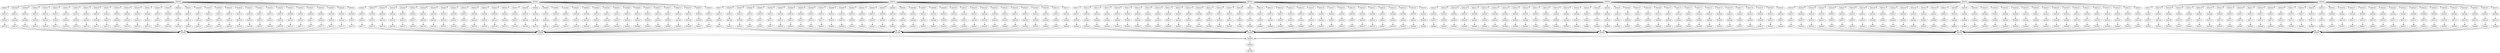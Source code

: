 digraph {
	ID00000 -> ID00007 ;
	ID00000 -> ID00008 ;
	ID00000 -> ID00009 ;
	ID00000 -> ID00010 ;
	ID00000 -> ID00011 ;
	ID00000 -> ID00012 ;
	ID00000 -> ID00013 ;
	ID00000 -> ID00014 ;
	ID00000 -> ID00015 ;
	ID00000 -> ID00016 ;
	ID00000 -> ID00017 ;
	ID00000 -> ID00018 ;
	ID00000 -> ID00019 ;
	ID00000 -> ID00020 ;
	ID00000 -> ID00021 ;
	ID00000 -> ID00022 ;
	ID00000 -> ID00023 ;
	ID00000 -> ID00024 ;
	ID00000 -> ID00025 ;
	ID00000 -> ID00026 ;
	ID00000 -> ID00027 ;
	ID00000 -> ID00028 ;
	ID00000 -> ID00029 ;
	ID00000 -> ID00030 ;
	ID00000 -> ID00031 ;
	ID00000 -> ID00032 ;
	ID00000 -> ID00033 ;
	ID00000 -> ID00034 ;
	ID00000 -> ID00035 ;
	ID00000 -> ID00036 ;
	ID00000 -> ID00037 ;
	ID00000 -> ID00038 ;
	ID00000 -> ID00039 ;
	ID00000 -> ID00040 ;
	ID00000 -> ID00041 ;
	ID00001 -> ID00042 ;
	ID00001 -> ID00043 ;
	ID00001 -> ID00044 ;
	ID00001 -> ID00045 ;
	ID00001 -> ID00046 ;
	ID00001 -> ID00047 ;
	ID00001 -> ID00048 ;
	ID00001 -> ID00049 ;
	ID00001 -> ID00050 ;
	ID00001 -> ID00051 ;
	ID00001 -> ID00052 ;
	ID00001 -> ID00053 ;
	ID00001 -> ID00054 ;
	ID00001 -> ID00055 ;
	ID00001 -> ID00056 ;
	ID00001 -> ID00057 ;
	ID00001 -> ID00058 ;
	ID00001 -> ID00059 ;
	ID00001 -> ID00060 ;
	ID00001 -> ID00061 ;
	ID00001 -> ID00062 ;
	ID00001 -> ID00063 ;
	ID00001 -> ID00064 ;
	ID00001 -> ID00065 ;
	ID00001 -> ID00066 ;
	ID00001 -> ID00067 ;
	ID00001 -> ID00068 ;
	ID00001 -> ID00069 ;
	ID00001 -> ID00070 ;
	ID00001 -> ID00071 ;
	ID00001 -> ID00072 ;
	ID00001 -> ID00073 ;
	ID00001 -> ID00074 ;
	ID00001 -> ID00075 ;
	ID00001 -> ID00076 ;
	ID00002 -> ID00077 ;
	ID00002 -> ID00078 ;
	ID00002 -> ID00079 ;
	ID00002 -> ID00080 ;
	ID00002 -> ID00081 ;
	ID00002 -> ID00082 ;
	ID00002 -> ID00083 ;
	ID00002 -> ID00084 ;
	ID00002 -> ID00085 ;
	ID00002 -> ID00086 ;
	ID00002 -> ID00087 ;
	ID00002 -> ID00088 ;
	ID00002 -> ID00089 ;
	ID00002 -> ID00090 ;
	ID00002 -> ID00091 ;
	ID00002 -> ID00092 ;
	ID00002 -> ID00093 ;
	ID00002 -> ID00094 ;
	ID00002 -> ID00095 ;
	ID00002 -> ID00096 ;
	ID00002 -> ID00097 ;
	ID00002 -> ID00098 ;
	ID00002 -> ID00099 ;
	ID00002 -> ID00100 ;
	ID00002 -> ID00101 ;
	ID00002 -> ID00102 ;
	ID00002 -> ID00103 ;
	ID00002 -> ID00104 ;
	ID00002 -> ID00105 ;
	ID00002 -> ID00106 ;
	ID00002 -> ID00107 ;
	ID00002 -> ID00108 ;
	ID00002 -> ID00109 ;
	ID00002 -> ID00110 ;
	ID00002 -> ID00111 ;
	ID00003 -> ID00112 ;
	ID00003 -> ID00113 ;
	ID00003 -> ID00114 ;
	ID00003 -> ID00115 ;
	ID00003 -> ID00116 ;
	ID00003 -> ID00117 ;
	ID00003 -> ID00118 ;
	ID00003 -> ID00119 ;
	ID00003 -> ID00120 ;
	ID00003 -> ID00121 ;
	ID00003 -> ID00122 ;
	ID00003 -> ID00123 ;
	ID00003 -> ID00124 ;
	ID00003 -> ID00125 ;
	ID00003 -> ID00126 ;
	ID00003 -> ID00127 ;
	ID00003 -> ID00128 ;
	ID00003 -> ID00129 ;
	ID00003 -> ID00130 ;
	ID00003 -> ID00131 ;
	ID00003 -> ID00132 ;
	ID00003 -> ID00133 ;
	ID00003 -> ID00134 ;
	ID00003 -> ID00135 ;
	ID00003 -> ID00136 ;
	ID00003 -> ID00137 ;
	ID00003 -> ID00138 ;
	ID00003 -> ID00139 ;
	ID00003 -> ID00140 ;
	ID00003 -> ID00141 ;
	ID00003 -> ID00142 ;
	ID00003 -> ID00143 ;
	ID00003 -> ID00144 ;
	ID00003 -> ID00145 ;
	ID00003 -> ID00146 ;
	ID00004 -> ID00147 ;
	ID00004 -> ID00148 ;
	ID00004 -> ID00149 ;
	ID00004 -> ID00150 ;
	ID00004 -> ID00151 ;
	ID00004 -> ID00152 ;
	ID00004 -> ID00153 ;
	ID00004 -> ID00154 ;
	ID00004 -> ID00155 ;
	ID00004 -> ID00156 ;
	ID00004 -> ID00157 ;
	ID00004 -> ID00158 ;
	ID00004 -> ID00159 ;
	ID00004 -> ID00160 ;
	ID00004 -> ID00161 ;
	ID00004 -> ID00162 ;
	ID00004 -> ID00163 ;
	ID00004 -> ID00164 ;
	ID00004 -> ID00165 ;
	ID00004 -> ID00166 ;
	ID00004 -> ID00167 ;
	ID00004 -> ID00168 ;
	ID00004 -> ID00169 ;
	ID00004 -> ID00170 ;
	ID00004 -> ID00171 ;
	ID00004 -> ID00172 ;
	ID00004 -> ID00173 ;
	ID00004 -> ID00174 ;
	ID00004 -> ID00175 ;
	ID00004 -> ID00176 ;
	ID00004 -> ID00177 ;
	ID00004 -> ID00178 ;
	ID00004 -> ID00179 ;
	ID00004 -> ID00180 ;
	ID00004 -> ID00181 ;
	ID00005 -> ID00182 ;
	ID00005 -> ID00183 ;
	ID00005 -> ID00184 ;
	ID00005 -> ID00185 ;
	ID00005 -> ID00186 ;
	ID00005 -> ID00187 ;
	ID00005 -> ID00188 ;
	ID00005 -> ID00189 ;
	ID00005 -> ID00190 ;
	ID00005 -> ID00191 ;
	ID00005 -> ID00192 ;
	ID00005 -> ID00193 ;
	ID00005 -> ID00194 ;
	ID00005 -> ID00195 ;
	ID00005 -> ID00196 ;
	ID00005 -> ID00197 ;
	ID00005 -> ID00198 ;
	ID00005 -> ID00199 ;
	ID00005 -> ID00200 ;
	ID00005 -> ID00201 ;
	ID00005 -> ID00202 ;
	ID00005 -> ID00203 ;
	ID00005 -> ID00204 ;
	ID00005 -> ID00205 ;
	ID00005 -> ID00206 ;
	ID00005 -> ID00207 ;
	ID00005 -> ID00208 ;
	ID00005 -> ID00209 ;
	ID00005 -> ID00210 ;
	ID00005 -> ID00211 ;
	ID00005 -> ID00212 ;
	ID00005 -> ID00213 ;
	ID00005 -> ID00214 ;
	ID00005 -> ID00215 ;
	ID00005 -> ID00216 ;
	ID00006 -> ID00217 ;
	ID00006 -> ID00218 ;
	ID00006 -> ID00219 ;
	ID00006 -> ID00220 ;
	ID00006 -> ID00221 ;
	ID00006 -> ID00222 ;
	ID00006 -> ID00223 ;
	ID00006 -> ID00224 ;
	ID00006 -> ID00225 ;
	ID00006 -> ID00226 ;
	ID00006 -> ID00227 ;
	ID00006 -> ID00228 ;
	ID00006 -> ID00229 ;
	ID00006 -> ID00230 ;
	ID00006 -> ID00231 ;
	ID00006 -> ID00232 ;
	ID00006 -> ID00233 ;
	ID00006 -> ID00234 ;
	ID00006 -> ID00235 ;
	ID00006 -> ID00236 ;
	ID00006 -> ID00237 ;
	ID00006 -> ID00238 ;
	ID00006 -> ID00239 ;
	ID00006 -> ID00240 ;
	ID00006 -> ID00241 ;
	ID00006 -> ID00242 ;
	ID00006 -> ID00243 ;
	ID00006 -> ID00244 ;
	ID00006 -> ID00245 ;
	ID00006 -> ID00246 ;
	ID00006 -> ID00247 ;
	ID00006 -> ID00248 ;
	ID00006 -> ID00249 ;
	ID00006 -> ID00250 ;
	ID00006 -> ID00251 ;
	ID00007 -> ID00252 ;
	ID00008 -> ID00253 ;
	ID00009 -> ID00254 ;
	ID00010 -> ID00255 ;
	ID00011 -> ID00256 ;
	ID00012 -> ID00257 ;
	ID00013 -> ID00258 ;
	ID00014 -> ID00259 ;
	ID00015 -> ID00260 ;
	ID00016 -> ID00261 ;
	ID00017 -> ID00262 ;
	ID00018 -> ID00263 ;
	ID00019 -> ID00264 ;
	ID00020 -> ID00265 ;
	ID00021 -> ID00266 ;
	ID00022 -> ID00267 ;
	ID00023 -> ID00268 ;
	ID00024 -> ID00269 ;
	ID00025 -> ID00270 ;
	ID00026 -> ID00271 ;
	ID00027 -> ID00272 ;
	ID00028 -> ID00273 ;
	ID00029 -> ID00274 ;
	ID00030 -> ID00275 ;
	ID00031 -> ID00276 ;
	ID00032 -> ID00277 ;
	ID00033 -> ID00278 ;
	ID00034 -> ID00279 ;
	ID00035 -> ID00280 ;
	ID00036 -> ID00281 ;
	ID00037 -> ID00282 ;
	ID00038 -> ID00283 ;
	ID00039 -> ID00284 ;
	ID00040 -> ID00285 ;
	ID00041 -> ID00286 ;
	ID00042 -> ID00287 ;
	ID00043 -> ID00288 ;
	ID00044 -> ID00289 ;
	ID00045 -> ID00290 ;
	ID00046 -> ID00291 ;
	ID00047 -> ID00292 ;
	ID00048 -> ID00293 ;
	ID00049 -> ID00294 ;
	ID00050 -> ID00295 ;
	ID00051 -> ID00296 ;
	ID00052 -> ID00297 ;
	ID00053 -> ID00298 ;
	ID00054 -> ID00299 ;
	ID00055 -> ID00300 ;
	ID00056 -> ID00301 ;
	ID00057 -> ID00302 ;
	ID00058 -> ID00303 ;
	ID00059 -> ID00304 ;
	ID00060 -> ID00305 ;
	ID00061 -> ID00306 ;
	ID00062 -> ID00307 ;
	ID00063 -> ID00308 ;
	ID00064 -> ID00309 ;
	ID00065 -> ID00310 ;
	ID00066 -> ID00311 ;
	ID00067 -> ID00312 ;
	ID00068 -> ID00313 ;
	ID00069 -> ID00314 ;
	ID00070 -> ID00315 ;
	ID00071 -> ID00316 ;
	ID00072 -> ID00317 ;
	ID00073 -> ID00318 ;
	ID00074 -> ID00319 ;
	ID00075 -> ID00320 ;
	ID00076 -> ID00321 ;
	ID00077 -> ID00322 ;
	ID00078 -> ID00323 ;
	ID00079 -> ID00324 ;
	ID00080 -> ID00325 ;
	ID00081 -> ID00326 ;
	ID00082 -> ID00327 ;
	ID00083 -> ID00328 ;
	ID00084 -> ID00329 ;
	ID00085 -> ID00330 ;
	ID00086 -> ID00331 ;
	ID00087 -> ID00332 ;
	ID00088 -> ID00333 ;
	ID00089 -> ID00334 ;
	ID00090 -> ID00335 ;
	ID00091 -> ID00336 ;
	ID00092 -> ID00337 ;
	ID00093 -> ID00338 ;
	ID00094 -> ID00339 ;
	ID00095 -> ID00340 ;
	ID00096 -> ID00341 ;
	ID00097 -> ID00342 ;
	ID00098 -> ID00343 ;
	ID00099 -> ID00344 ;
	ID00100 -> ID00345 ;
	ID00101 -> ID00346 ;
	ID00102 -> ID00347 ;
	ID00103 -> ID00348 ;
	ID00104 -> ID00349 ;
	ID00105 -> ID00350 ;
	ID00106 -> ID00351 ;
	ID00107 -> ID00352 ;
	ID00108 -> ID00353 ;
	ID00109 -> ID00354 ;
	ID00110 -> ID00355 ;
	ID00111 -> ID00356 ;
	ID00112 -> ID00357 ;
	ID00113 -> ID00358 ;
	ID00114 -> ID00359 ;
	ID00115 -> ID00360 ;
	ID00116 -> ID00361 ;
	ID00117 -> ID00362 ;
	ID00118 -> ID00363 ;
	ID00119 -> ID00364 ;
	ID00120 -> ID00365 ;
	ID00121 -> ID00366 ;
	ID00122 -> ID00367 ;
	ID00123 -> ID00368 ;
	ID00124 -> ID00369 ;
	ID00125 -> ID00370 ;
	ID00126 -> ID00371 ;
	ID00127 -> ID00372 ;
	ID00128 -> ID00373 ;
	ID00129 -> ID00374 ;
	ID00130 -> ID00375 ;
	ID00131 -> ID00376 ;
	ID00132 -> ID00377 ;
	ID00133 -> ID00378 ;
	ID00134 -> ID00379 ;
	ID00135 -> ID00380 ;
	ID00136 -> ID00381 ;
	ID00137 -> ID00382 ;
	ID00138 -> ID00383 ;
	ID00139 -> ID00384 ;
	ID00140 -> ID00385 ;
	ID00141 -> ID00386 ;
	ID00142 -> ID00387 ;
	ID00143 -> ID00388 ;
	ID00144 -> ID00389 ;
	ID00145 -> ID00390 ;
	ID00146 -> ID00391 ;
	ID00147 -> ID00392 ;
	ID00148 -> ID00393 ;
	ID00149 -> ID00394 ;
	ID00150 -> ID00395 ;
	ID00151 -> ID00396 ;
	ID00152 -> ID00397 ;
	ID00153 -> ID00398 ;
	ID00154 -> ID00399 ;
	ID00155 -> ID00400 ;
	ID00156 -> ID00401 ;
	ID00157 -> ID00402 ;
	ID00158 -> ID00403 ;
	ID00159 -> ID00404 ;
	ID00160 -> ID00405 ;
	ID00161 -> ID00406 ;
	ID00162 -> ID00407 ;
	ID00163 -> ID00408 ;
	ID00164 -> ID00409 ;
	ID00165 -> ID00410 ;
	ID00166 -> ID00411 ;
	ID00167 -> ID00412 ;
	ID00168 -> ID00413 ;
	ID00169 -> ID00414 ;
	ID00170 -> ID00415 ;
	ID00171 -> ID00416 ;
	ID00172 -> ID00417 ;
	ID00173 -> ID00418 ;
	ID00174 -> ID00419 ;
	ID00175 -> ID00420 ;
	ID00176 -> ID00421 ;
	ID00177 -> ID00422 ;
	ID00178 -> ID00423 ;
	ID00179 -> ID00424 ;
	ID00180 -> ID00425 ;
	ID00181 -> ID00426 ;
	ID00182 -> ID00427 ;
	ID00183 -> ID00428 ;
	ID00184 -> ID00429 ;
	ID00185 -> ID00430 ;
	ID00186 -> ID00431 ;
	ID00187 -> ID00432 ;
	ID00188 -> ID00433 ;
	ID00189 -> ID00434 ;
	ID00190 -> ID00435 ;
	ID00191 -> ID00436 ;
	ID00192 -> ID00437 ;
	ID00193 -> ID00438 ;
	ID00194 -> ID00439 ;
	ID00195 -> ID00440 ;
	ID00196 -> ID00441 ;
	ID00197 -> ID00442 ;
	ID00198 -> ID00443 ;
	ID00199 -> ID00444 ;
	ID00200 -> ID00445 ;
	ID00201 -> ID00446 ;
	ID00202 -> ID00447 ;
	ID00203 -> ID00448 ;
	ID00204 -> ID00449 ;
	ID00205 -> ID00450 ;
	ID00206 -> ID00451 ;
	ID00207 -> ID00452 ;
	ID00208 -> ID00453 ;
	ID00209 -> ID00454 ;
	ID00210 -> ID00455 ;
	ID00211 -> ID00456 ;
	ID00212 -> ID00457 ;
	ID00213 -> ID00458 ;
	ID00214 -> ID00459 ;
	ID00215 -> ID00460 ;
	ID00216 -> ID00461 ;
	ID00217 -> ID00462 ;
	ID00218 -> ID00463 ;
	ID00219 -> ID00464 ;
	ID00220 -> ID00465 ;
	ID00221 -> ID00466 ;
	ID00222 -> ID00467 ;
	ID00223 -> ID00468 ;
	ID00224 -> ID00469 ;
	ID00225 -> ID00470 ;
	ID00226 -> ID00471 ;
	ID00227 -> ID00472 ;
	ID00228 -> ID00473 ;
	ID00229 -> ID00474 ;
	ID00230 -> ID00475 ;
	ID00231 -> ID00476 ;
	ID00232 -> ID00477 ;
	ID00233 -> ID00478 ;
	ID00234 -> ID00479 ;
	ID00235 -> ID00480 ;
	ID00236 -> ID00481 ;
	ID00237 -> ID00482 ;
	ID00238 -> ID00483 ;
	ID00239 -> ID00484 ;
	ID00240 -> ID00485 ;
	ID00241 -> ID00486 ;
	ID00242 -> ID00487 ;
	ID00243 -> ID00488 ;
	ID00244 -> ID00489 ;
	ID00245 -> ID00490 ;
	ID00246 -> ID00491 ;
	ID00247 -> ID00492 ;
	ID00248 -> ID00493 ;
	ID00249 -> ID00494 ;
	ID00250 -> ID00495 ;
	ID00251 -> ID00496 ;
	ID00252 -> ID00497 ;
	ID00253 -> ID00498 ;
	ID00254 -> ID00499 ;
	ID00255 -> ID00500 ;
	ID00256 -> ID00501 ;
	ID00257 -> ID00502 ;
	ID00258 -> ID00503 ;
	ID00259 -> ID00504 ;
	ID00260 -> ID00505 ;
	ID00261 -> ID00506 ;
	ID00262 -> ID00507 ;
	ID00263 -> ID00508 ;
	ID00264 -> ID00509 ;
	ID00265 -> ID00510 ;
	ID00266 -> ID00511 ;
	ID00267 -> ID00512 ;
	ID00268 -> ID00513 ;
	ID00269 -> ID00514 ;
	ID00270 -> ID00515 ;
	ID00271 -> ID00516 ;
	ID00272 -> ID00517 ;
	ID00273 -> ID00518 ;
	ID00274 -> ID00519 ;
	ID00275 -> ID00520 ;
	ID00276 -> ID00521 ;
	ID00277 -> ID00522 ;
	ID00278 -> ID00523 ;
	ID00279 -> ID00524 ;
	ID00280 -> ID00525 ;
	ID00281 -> ID00526 ;
	ID00282 -> ID00527 ;
	ID00283 -> ID00528 ;
	ID00284 -> ID00529 ;
	ID00285 -> ID00530 ;
	ID00286 -> ID00531 ;
	ID00287 -> ID00532 ;
	ID00288 -> ID00533 ;
	ID00289 -> ID00534 ;
	ID00290 -> ID00535 ;
	ID00291 -> ID00536 ;
	ID00292 -> ID00537 ;
	ID00293 -> ID00538 ;
	ID00294 -> ID00539 ;
	ID00295 -> ID00540 ;
	ID00296 -> ID00541 ;
	ID00297 -> ID00542 ;
	ID00298 -> ID00543 ;
	ID00299 -> ID00544 ;
	ID00300 -> ID00545 ;
	ID00301 -> ID00546 ;
	ID00302 -> ID00547 ;
	ID00303 -> ID00548 ;
	ID00304 -> ID00549 ;
	ID00305 -> ID00550 ;
	ID00306 -> ID00551 ;
	ID00307 -> ID00552 ;
	ID00308 -> ID00553 ;
	ID00309 -> ID00554 ;
	ID00310 -> ID00555 ;
	ID00311 -> ID00556 ;
	ID00312 -> ID00557 ;
	ID00313 -> ID00558 ;
	ID00314 -> ID00559 ;
	ID00315 -> ID00560 ;
	ID00316 -> ID00561 ;
	ID00317 -> ID00562 ;
	ID00318 -> ID00563 ;
	ID00319 -> ID00564 ;
	ID00320 -> ID00565 ;
	ID00321 -> ID00566 ;
	ID00322 -> ID00567 ;
	ID00323 -> ID00568 ;
	ID00324 -> ID00569 ;
	ID00325 -> ID00570 ;
	ID00326 -> ID00571 ;
	ID00327 -> ID00572 ;
	ID00328 -> ID00573 ;
	ID00329 -> ID00574 ;
	ID00330 -> ID00575 ;
	ID00331 -> ID00576 ;
	ID00332 -> ID00577 ;
	ID00333 -> ID00578 ;
	ID00334 -> ID00579 ;
	ID00335 -> ID00580 ;
	ID00336 -> ID00581 ;
	ID00337 -> ID00582 ;
	ID00338 -> ID00583 ;
	ID00339 -> ID00584 ;
	ID00340 -> ID00585 ;
	ID00341 -> ID00586 ;
	ID00342 -> ID00587 ;
	ID00343 -> ID00588 ;
	ID00344 -> ID00589 ;
	ID00345 -> ID00590 ;
	ID00346 -> ID00591 ;
	ID00347 -> ID00592 ;
	ID00348 -> ID00593 ;
	ID00349 -> ID00594 ;
	ID00350 -> ID00595 ;
	ID00351 -> ID00596 ;
	ID00352 -> ID00597 ;
	ID00353 -> ID00598 ;
	ID00354 -> ID00599 ;
	ID00355 -> ID00600 ;
	ID00356 -> ID00601 ;
	ID00357 -> ID00602 ;
	ID00358 -> ID00603 ;
	ID00359 -> ID00604 ;
	ID00360 -> ID00605 ;
	ID00361 -> ID00606 ;
	ID00362 -> ID00607 ;
	ID00363 -> ID00608 ;
	ID00364 -> ID00609 ;
	ID00365 -> ID00610 ;
	ID00366 -> ID00611 ;
	ID00367 -> ID00612 ;
	ID00368 -> ID00613 ;
	ID00369 -> ID00614 ;
	ID00370 -> ID00615 ;
	ID00371 -> ID00616 ;
	ID00372 -> ID00617 ;
	ID00373 -> ID00618 ;
	ID00374 -> ID00619 ;
	ID00375 -> ID00620 ;
	ID00376 -> ID00621 ;
	ID00377 -> ID00622 ;
	ID00378 -> ID00623 ;
	ID00379 -> ID00624 ;
	ID00380 -> ID00625 ;
	ID00381 -> ID00626 ;
	ID00382 -> ID00627 ;
	ID00383 -> ID00628 ;
	ID00384 -> ID00629 ;
	ID00385 -> ID00630 ;
	ID00386 -> ID00631 ;
	ID00387 -> ID00632 ;
	ID00388 -> ID00633 ;
	ID00389 -> ID00634 ;
	ID00390 -> ID00635 ;
	ID00391 -> ID00636 ;
	ID00392 -> ID00637 ;
	ID00393 -> ID00638 ;
	ID00394 -> ID00639 ;
	ID00395 -> ID00640 ;
	ID00396 -> ID00641 ;
	ID00397 -> ID00642 ;
	ID00398 -> ID00643 ;
	ID00399 -> ID00644 ;
	ID00400 -> ID00645 ;
	ID00401 -> ID00646 ;
	ID00402 -> ID00647 ;
	ID00403 -> ID00648 ;
	ID00404 -> ID00649 ;
	ID00405 -> ID00650 ;
	ID00406 -> ID00651 ;
	ID00407 -> ID00652 ;
	ID00408 -> ID00653 ;
	ID00409 -> ID00654 ;
	ID00410 -> ID00655 ;
	ID00411 -> ID00656 ;
	ID00412 -> ID00657 ;
	ID00413 -> ID00658 ;
	ID00414 -> ID00659 ;
	ID00415 -> ID00660 ;
	ID00416 -> ID00661 ;
	ID00417 -> ID00662 ;
	ID00418 -> ID00663 ;
	ID00419 -> ID00664 ;
	ID00420 -> ID00665 ;
	ID00421 -> ID00666 ;
	ID00422 -> ID00667 ;
	ID00423 -> ID00668 ;
	ID00424 -> ID00669 ;
	ID00425 -> ID00670 ;
	ID00426 -> ID00671 ;
	ID00427 -> ID00672 ;
	ID00428 -> ID00673 ;
	ID00429 -> ID00674 ;
	ID00430 -> ID00675 ;
	ID00431 -> ID00676 ;
	ID00432 -> ID00677 ;
	ID00433 -> ID00678 ;
	ID00434 -> ID00679 ;
	ID00435 -> ID00680 ;
	ID00436 -> ID00681 ;
	ID00437 -> ID00682 ;
	ID00438 -> ID00683 ;
	ID00439 -> ID00684 ;
	ID00440 -> ID00685 ;
	ID00441 -> ID00686 ;
	ID00442 -> ID00687 ;
	ID00443 -> ID00688 ;
	ID00444 -> ID00689 ;
	ID00445 -> ID00690 ;
	ID00446 -> ID00691 ;
	ID00447 -> ID00692 ;
	ID00448 -> ID00693 ;
	ID00449 -> ID00694 ;
	ID00450 -> ID00695 ;
	ID00451 -> ID00696 ;
	ID00452 -> ID00697 ;
	ID00453 -> ID00698 ;
	ID00454 -> ID00699 ;
	ID00455 -> ID00700 ;
	ID00456 -> ID00701 ;
	ID00457 -> ID00702 ;
	ID00458 -> ID00703 ;
	ID00459 -> ID00704 ;
	ID00460 -> ID00705 ;
	ID00461 -> ID00706 ;
	ID00462 -> ID00707 ;
	ID00463 -> ID00708 ;
	ID00464 -> ID00709 ;
	ID00465 -> ID00710 ;
	ID00466 -> ID00711 ;
	ID00467 -> ID00712 ;
	ID00468 -> ID00713 ;
	ID00469 -> ID00714 ;
	ID00470 -> ID00715 ;
	ID00471 -> ID00716 ;
	ID00472 -> ID00717 ;
	ID00473 -> ID00718 ;
	ID00474 -> ID00719 ;
	ID00475 -> ID00720 ;
	ID00476 -> ID00721 ;
	ID00477 -> ID00722 ;
	ID00478 -> ID00723 ;
	ID00479 -> ID00724 ;
	ID00480 -> ID00725 ;
	ID00481 -> ID00726 ;
	ID00482 -> ID00727 ;
	ID00483 -> ID00728 ;
	ID00484 -> ID00729 ;
	ID00485 -> ID00730 ;
	ID00486 -> ID00731 ;
	ID00487 -> ID00732 ;
	ID00488 -> ID00733 ;
	ID00489 -> ID00734 ;
	ID00490 -> ID00735 ;
	ID00491 -> ID00736 ;
	ID00492 -> ID00737 ;
	ID00493 -> ID00738 ;
	ID00494 -> ID00739 ;
	ID00495 -> ID00740 ;
	ID00496 -> ID00741 ;
	ID00497 -> ID00742 ;
	ID00498 -> ID00743 ;
	ID00499 -> ID00744 ;
	ID00500 -> ID00745 ;
	ID00501 -> ID00746 ;
	ID00502 -> ID00747 ;
	ID00503 -> ID00748 ;
	ID00504 -> ID00749 ;
	ID00505 -> ID00750 ;
	ID00506 -> ID00751 ;
	ID00507 -> ID00752 ;
	ID00508 -> ID00753 ;
	ID00509 -> ID00754 ;
	ID00510 -> ID00755 ;
	ID00511 -> ID00756 ;
	ID00512 -> ID00757 ;
	ID00513 -> ID00758 ;
	ID00514 -> ID00759 ;
	ID00515 -> ID00760 ;
	ID00516 -> ID00761 ;
	ID00517 -> ID00762 ;
	ID00518 -> ID00763 ;
	ID00519 -> ID00764 ;
	ID00520 -> ID00765 ;
	ID00521 -> ID00766 ;
	ID00522 -> ID00767 ;
	ID00523 -> ID00768 ;
	ID00524 -> ID00769 ;
	ID00525 -> ID00770 ;
	ID00526 -> ID00771 ;
	ID00527 -> ID00772 ;
	ID00528 -> ID00773 ;
	ID00529 -> ID00774 ;
	ID00530 -> ID00775 ;
	ID00531 -> ID00776 ;
	ID00532 -> ID00777 ;
	ID00533 -> ID00778 ;
	ID00534 -> ID00779 ;
	ID00535 -> ID00780 ;
	ID00536 -> ID00781 ;
	ID00537 -> ID00782 ;
	ID00538 -> ID00783 ;
	ID00539 -> ID00784 ;
	ID00540 -> ID00785 ;
	ID00541 -> ID00786 ;
	ID00542 -> ID00787 ;
	ID00543 -> ID00788 ;
	ID00544 -> ID00789 ;
	ID00545 -> ID00790 ;
	ID00546 -> ID00791 ;
	ID00547 -> ID00792 ;
	ID00548 -> ID00793 ;
	ID00549 -> ID00794 ;
	ID00550 -> ID00795 ;
	ID00551 -> ID00796 ;
	ID00552 -> ID00797 ;
	ID00553 -> ID00798 ;
	ID00554 -> ID00799 ;
	ID00555 -> ID00800 ;
	ID00556 -> ID00801 ;
	ID00557 -> ID00802 ;
	ID00558 -> ID00803 ;
	ID00559 -> ID00804 ;
	ID00560 -> ID00805 ;
	ID00561 -> ID00806 ;
	ID00562 -> ID00807 ;
	ID00563 -> ID00808 ;
	ID00564 -> ID00809 ;
	ID00565 -> ID00810 ;
	ID00566 -> ID00811 ;
	ID00567 -> ID00812 ;
	ID00568 -> ID00813 ;
	ID00569 -> ID00814 ;
	ID00570 -> ID00815 ;
	ID00571 -> ID00816 ;
	ID00572 -> ID00817 ;
	ID00573 -> ID00818 ;
	ID00574 -> ID00819 ;
	ID00575 -> ID00820 ;
	ID00576 -> ID00821 ;
	ID00577 -> ID00822 ;
	ID00578 -> ID00823 ;
	ID00579 -> ID00824 ;
	ID00580 -> ID00825 ;
	ID00581 -> ID00826 ;
	ID00582 -> ID00827 ;
	ID00583 -> ID00828 ;
	ID00584 -> ID00829 ;
	ID00585 -> ID00830 ;
	ID00586 -> ID00831 ;
	ID00587 -> ID00832 ;
	ID00588 -> ID00833 ;
	ID00589 -> ID00834 ;
	ID00590 -> ID00835 ;
	ID00591 -> ID00836 ;
	ID00592 -> ID00837 ;
	ID00593 -> ID00838 ;
	ID00594 -> ID00839 ;
	ID00595 -> ID00840 ;
	ID00596 -> ID00841 ;
	ID00597 -> ID00842 ;
	ID00598 -> ID00843 ;
	ID00599 -> ID00844 ;
	ID00600 -> ID00845 ;
	ID00601 -> ID00846 ;
	ID00602 -> ID00847 ;
	ID00603 -> ID00848 ;
	ID00604 -> ID00849 ;
	ID00605 -> ID00850 ;
	ID00606 -> ID00851 ;
	ID00607 -> ID00852 ;
	ID00608 -> ID00853 ;
	ID00609 -> ID00854 ;
	ID00610 -> ID00855 ;
	ID00611 -> ID00856 ;
	ID00612 -> ID00857 ;
	ID00613 -> ID00858 ;
	ID00614 -> ID00859 ;
	ID00615 -> ID00860 ;
	ID00616 -> ID00861 ;
	ID00617 -> ID00862 ;
	ID00618 -> ID00863 ;
	ID00619 -> ID00864 ;
	ID00620 -> ID00865 ;
	ID00621 -> ID00866 ;
	ID00622 -> ID00867 ;
	ID00623 -> ID00868 ;
	ID00624 -> ID00869 ;
	ID00625 -> ID00870 ;
	ID00626 -> ID00871 ;
	ID00627 -> ID00872 ;
	ID00628 -> ID00873 ;
	ID00629 -> ID00874 ;
	ID00630 -> ID00875 ;
	ID00631 -> ID00876 ;
	ID00632 -> ID00877 ;
	ID00633 -> ID00878 ;
	ID00634 -> ID00879 ;
	ID00635 -> ID00880 ;
	ID00636 -> ID00881 ;
	ID00637 -> ID00882 ;
	ID00638 -> ID00883 ;
	ID00639 -> ID00884 ;
	ID00640 -> ID00885 ;
	ID00641 -> ID00886 ;
	ID00642 -> ID00887 ;
	ID00643 -> ID00888 ;
	ID00644 -> ID00889 ;
	ID00645 -> ID00890 ;
	ID00646 -> ID00891 ;
	ID00647 -> ID00892 ;
	ID00648 -> ID00893 ;
	ID00649 -> ID00894 ;
	ID00650 -> ID00895 ;
	ID00651 -> ID00896 ;
	ID00652 -> ID00897 ;
	ID00653 -> ID00898 ;
	ID00654 -> ID00899 ;
	ID00655 -> ID00900 ;
	ID00656 -> ID00901 ;
	ID00657 -> ID00902 ;
	ID00658 -> ID00903 ;
	ID00659 -> ID00904 ;
	ID00660 -> ID00905 ;
	ID00661 -> ID00906 ;
	ID00662 -> ID00907 ;
	ID00663 -> ID00908 ;
	ID00664 -> ID00909 ;
	ID00665 -> ID00910 ;
	ID00666 -> ID00911 ;
	ID00667 -> ID00912 ;
	ID00668 -> ID00913 ;
	ID00669 -> ID00914 ;
	ID00670 -> ID00915 ;
	ID00671 -> ID00916 ;
	ID00672 -> ID00917 ;
	ID00673 -> ID00918 ;
	ID00674 -> ID00919 ;
	ID00675 -> ID00920 ;
	ID00676 -> ID00921 ;
	ID00677 -> ID00922 ;
	ID00678 -> ID00923 ;
	ID00679 -> ID00924 ;
	ID00680 -> ID00925 ;
	ID00681 -> ID00926 ;
	ID00682 -> ID00927 ;
	ID00683 -> ID00928 ;
	ID00684 -> ID00929 ;
	ID00685 -> ID00930 ;
	ID00686 -> ID00931 ;
	ID00687 -> ID00932 ;
	ID00688 -> ID00933 ;
	ID00689 -> ID00934 ;
	ID00690 -> ID00935 ;
	ID00691 -> ID00936 ;
	ID00692 -> ID00937 ;
	ID00693 -> ID00938 ;
	ID00694 -> ID00939 ;
	ID00695 -> ID00940 ;
	ID00696 -> ID00941 ;
	ID00697 -> ID00942 ;
	ID00698 -> ID00943 ;
	ID00699 -> ID00944 ;
	ID00700 -> ID00945 ;
	ID00701 -> ID00946 ;
	ID00702 -> ID00947 ;
	ID00703 -> ID00948 ;
	ID00704 -> ID00949 ;
	ID00705 -> ID00950 ;
	ID00706 -> ID00951 ;
	ID00707 -> ID00952 ;
	ID00708 -> ID00953 ;
	ID00709 -> ID00954 ;
	ID00710 -> ID00955 ;
	ID00711 -> ID00956 ;
	ID00712 -> ID00957 ;
	ID00713 -> ID00958 ;
	ID00714 -> ID00959 ;
	ID00715 -> ID00960 ;
	ID00716 -> ID00961 ;
	ID00717 -> ID00962 ;
	ID00718 -> ID00963 ;
	ID00719 -> ID00964 ;
	ID00720 -> ID00965 ;
	ID00721 -> ID00966 ;
	ID00722 -> ID00967 ;
	ID00723 -> ID00968 ;
	ID00724 -> ID00969 ;
	ID00725 -> ID00970 ;
	ID00726 -> ID00971 ;
	ID00727 -> ID00972 ;
	ID00728 -> ID00973 ;
	ID00729 -> ID00974 ;
	ID00730 -> ID00975 ;
	ID00731 -> ID00976 ;
	ID00732 -> ID00977 ;
	ID00733 -> ID00978 ;
	ID00734 -> ID00979 ;
	ID00735 -> ID00980 ;
	ID00736 -> ID00981 ;
	ID00737 -> ID00982 ;
	ID00738 -> ID00983 ;
	ID00739 -> ID00984 ;
	ID00740 -> ID00985 ;
	ID00741 -> ID00986 ;
	ID00753 -> ID00987 ;
	ID00754 -> ID00987 ;
	ID00751 -> ID00987 ;
	ID00752 -> ID00987 ;
	ID00757 -> ID00987 ;
	ID00758 -> ID00987 ;
	ID00755 -> ID00987 ;
	ID00756 -> ID00987 ;
	ID00750 -> ID00987 ;
	ID00770 -> ID00987 ;
	ID00772 -> ID00987 ;
	ID00771 -> ID00987 ;
	ID00749 -> ID00987 ;
	ID00748 -> ID00987 ;
	ID00774 -> ID00987 ;
	ID00773 -> ID00987 ;
	ID00776 -> ID00987 ;
	ID00775 -> ID00987 ;
	ID00744 -> ID00987 ;
	ID00762 -> ID00987 ;
	ID00745 -> ID00987 ;
	ID00763 -> ID00987 ;
	ID00746 -> ID00987 ;
	ID00764 -> ID00987 ;
	ID00747 -> ID00987 ;
	ID00765 -> ID00987 ;
	ID00766 -> ID00987 ;
	ID00767 -> ID00987 ;
	ID00768 -> ID00987 ;
	ID00742 -> ID00987 ;
	ID00769 -> ID00987 ;
	ID00743 -> ID00987 ;
	ID00760 -> ID00987 ;
	ID00761 -> ID00987 ;
	ID00759 -> ID00987 ;
	ID00790 -> ID00988 ;
	ID00792 -> ID00988 ;
	ID00791 -> ID00988 ;
	ID00794 -> ID00988 ;
	ID00793 -> ID00988 ;
	ID00778 -> ID00988 ;
	ID00796 -> ID00988 ;
	ID00777 -> ID00988 ;
	ID00795 -> ID00988 ;
	ID00798 -> ID00988 ;
	ID00779 -> ID00988 ;
	ID00797 -> ID00988 ;
	ID00799 -> ID00988 ;
	ID00804 -> ID00988 ;
	ID00803 -> ID00988 ;
	ID00806 -> ID00988 ;
	ID00805 -> ID00988 ;
	ID00808 -> ID00988 ;
	ID00800 -> ID00988 ;
	ID00807 -> ID00988 ;
	ID00802 -> ID00988 ;
	ID00809 -> ID00988 ;
	ID00801 -> ID00988 ;
	ID00783 -> ID00988 ;
	ID00782 -> ID00988 ;
	ID00781 -> ID00988 ;
	ID00780 -> ID00988 ;
	ID00789 -> ID00988 ;
	ID00788 -> ID00988 ;
	ID00810 -> ID00988 ;
	ID00787 -> ID00988 ;
	ID00811 -> ID00988 ;
	ID00786 -> ID00988 ;
	ID00785 -> ID00988 ;
	ID00784 -> ID00988 ;
	ID00817 -> ID00989 ;
	ID00816 -> ID00989 ;
	ID00815 -> ID00989 ;
	ID00814 -> ID00989 ;
	ID00839 -> ID00989 ;
	ID00838 -> ID00989 ;
	ID00837 -> ID00989 ;
	ID00819 -> ID00989 ;
	ID00818 -> ID00989 ;
	ID00836 -> ID00989 ;
	ID00845 -> ID00989 ;
	ID00846 -> ID00989 ;
	ID00820 -> ID00989 ;
	ID00843 -> ID00989 ;
	ID00844 -> ID00989 ;
	ID00841 -> ID00989 ;
	ID00823 -> ID00989 ;
	ID00842 -> ID00989 ;
	ID00824 -> ID00989 ;
	ID00821 -> ID00989 ;
	ID00840 -> ID00989 ;
	ID00822 -> ID00989 ;
	ID00829 -> ID00989 ;
	ID00826 -> ID00989 ;
	ID00825 -> ID00989 ;
	ID00828 -> ID00989 ;
	ID00827 -> ID00989 ;
	ID00832 -> ID00989 ;
	ID00833 -> ID00989 ;
	ID00834 -> ID00989 ;
	ID00835 -> ID00989 ;
	ID00812 -> ID00989 ;
	ID00830 -> ID00989 ;
	ID00813 -> ID00989 ;
	ID00831 -> ID00989 ;
	ID00858 -> ID00990 ;
	ID00859 -> ID00990 ;
	ID00864 -> ID00990 ;
	ID00863 -> ID00990 ;
	ID00862 -> ID00990 ;
	ID00861 -> ID00990 ;
	ID00868 -> ID00990 ;
	ID00867 -> ID00990 ;
	ID00866 -> ID00990 ;
	ID00865 -> ID00990 ;
	ID00881 -> ID00990 ;
	ID00880 -> ID00990 ;
	ID00860 -> ID00990 ;
	ID00847 -> ID00990 ;
	ID00848 -> ID00990 ;
	ID00849 -> ID00990 ;
	ID00869 -> ID00990 ;
	ID00877 -> ID00990 ;
	ID00851 -> ID00990 ;
	ID00876 -> ID00990 ;
	ID00850 -> ID00990 ;
	ID00879 -> ID00990 ;
	ID00853 -> ID00990 ;
	ID00878 -> ID00990 ;
	ID00852 -> ID00990 ;
	ID00873 -> ID00990 ;
	ID00855 -> ID00990 ;
	ID00872 -> ID00990 ;
	ID00854 -> ID00990 ;
	ID00875 -> ID00990 ;
	ID00857 -> ID00990 ;
	ID00874 -> ID00990 ;
	ID00856 -> ID00990 ;
	ID00871 -> ID00990 ;
	ID00870 -> ID00990 ;
	ID00912 -> ID00991 ;
	ID00911 -> ID00991 ;
	ID00910 -> ID00991 ;
	ID00904 -> ID00991 ;
	ID00889 -> ID00991 ;
	ID00905 -> ID00991 ;
	ID00888 -> ID00991 ;
	ID00902 -> ID00991 ;
	ID00887 -> ID00991 ;
	ID00903 -> ID00991 ;
	ID00908 -> ID00991 ;
	ID00886 -> ID00991 ;
	ID00909 -> ID00991 ;
	ID00885 -> ID00991 ;
	ID00884 -> ID00991 ;
	ID00906 -> ID00991 ;
	ID00907 -> ID00991 ;
	ID00883 -> ID00991 ;
	ID00882 -> ID00991 ;
	ID00892 -> ID00991 ;
	ID00893 -> ID00991 ;
	ID00890 -> ID00991 ;
	ID00891 -> ID00991 ;
	ID00896 -> ID00991 ;
	ID00897 -> ID00991 ;
	ID00894 -> ID00991 ;
	ID00901 -> ID00991 ;
	ID00895 -> ID00991 ;
	ID00900 -> ID00991 ;
	ID00898 -> ID00991 ;
	ID00899 -> ID00991 ;
	ID00913 -> ID00991 ;
	ID00914 -> ID00991 ;
	ID00915 -> ID00991 ;
	ID00916 -> ID00991 ;
	ID00938 -> ID00992 ;
	ID00937 -> ID00992 ;
	ID00936 -> ID00992 ;
	ID00935 -> ID00992 ;
	ID00939 -> ID00992 ;
	ID00940 -> ID00992 ;
	ID00941 -> ID00992 ;
	ID00944 -> ID00992 ;
	ID00945 -> ID00992 ;
	ID00942 -> ID00992 ;
	ID00943 -> ID00992 ;
	ID00925 -> ID00992 ;
	ID00924 -> ID00992 ;
	ID00927 -> ID00992 ;
	ID00926 -> ID00992 ;
	ID00947 -> ID00992 ;
	ID00929 -> ID00992 ;
	ID00921 -> ID00992 ;
	ID00946 -> ID00992 ;
	ID00928 -> ID00992 ;
	ID00920 -> ID00992 ;
	ID00949 -> ID00992 ;
	ID00923 -> ID00992 ;
	ID00948 -> ID00992 ;
	ID00922 -> ID00992 ;
	ID00930 -> ID00992 ;
	ID00917 -> ID00992 ;
	ID00931 -> ID00992 ;
	ID00950 -> ID00992 ;
	ID00918 -> ID00992 ;
	ID00932 -> ID00992 ;
	ID00951 -> ID00992 ;
	ID00919 -> ID00992 ;
	ID00933 -> ID00992 ;
	ID00934 -> ID00992 ;
	ID00979 -> ID00993 ;
	ID00959 -> ID00993 ;
	ID00958 -> ID00993 ;
	ID00957 -> ID00993 ;
	ID00966 -> ID00993 ;
	ID00967 -> ID00993 ;
	ID00964 -> ID00993 ;
	ID00965 -> ID00993 ;
	ID00981 -> ID00993 ;
	ID00962 -> ID00993 ;
	ID00980 -> ID00993 ;
	ID00963 -> ID00993 ;
	ID00960 -> ID00993 ;
	ID00961 -> ID00993 ;
	ID00985 -> ID00993 ;
	ID00984 -> ID00993 ;
	ID00983 -> ID00993 ;
	ID00982 -> ID00993 ;
	ID00986 -> ID00993 ;
	ID00968 -> ID00993 ;
	ID00969 -> ID00993 ;
	ID00953 -> ID00993 ;
	ID00954 -> ID00993 ;
	ID00955 -> ID00993 ;
	ID00956 -> ID00993 ;
	ID00970 -> ID00993 ;
	ID00952 -> ID00993 ;
	ID00972 -> ID00993 ;
	ID00971 -> ID00993 ;
	ID00974 -> ID00993 ;
	ID00973 -> ID00993 ;
	ID00976 -> ID00993 ;
	ID00975 -> ID00993 ;
	ID00978 -> ID00993 ;
	ID00977 -> ID00993 ;
	ID00990 -> ID00994 ;
	ID00992 -> ID00994 ;
	ID00991 -> ID00994 ;
	ID00989 -> ID00994 ;
	ID00993 -> ID00994 ;
	ID00988 -> ID00994 ;
	ID00987 -> ID00994 ;
	ID00994 -> ID00995 ;
	ID00995 -> ID00996 ;
}
